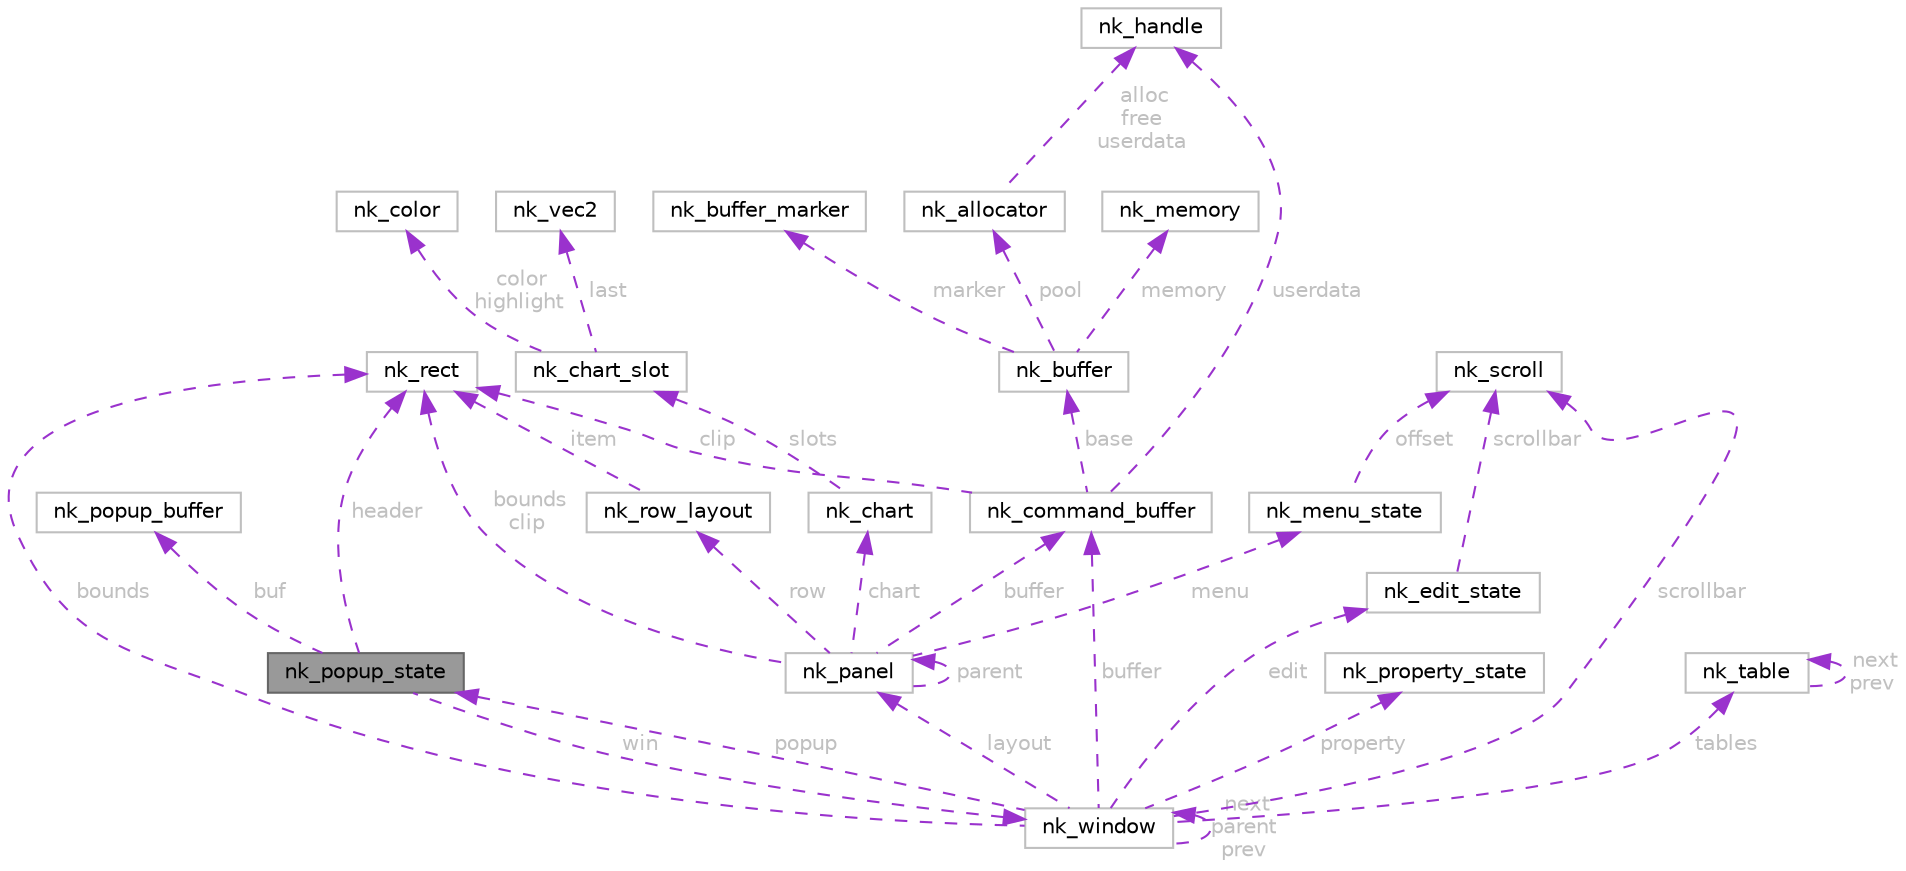 digraph "nk_popup_state"
{
 // LATEX_PDF_SIZE
  bgcolor="transparent";
  edge [fontname=Helvetica,fontsize=10,labelfontname=Helvetica,labelfontsize=10];
  node [fontname=Helvetica,fontsize=10,shape=box,height=0.2,width=0.4];
  Node1 [id="Node000001",label="nk_popup_state",height=0.2,width=0.4,color="gray40", fillcolor="grey60", style="filled", fontcolor="black",tooltip=" "];
  Node2 -> Node1 [id="edge1_Node000001_Node000002",dir="back",color="darkorchid3",style="dashed",tooltip=" ",label=" win",fontcolor="grey" ];
  Node2 [id="Node000002",label="nk_window",height=0.2,width=0.4,color="grey75", fillcolor="white", style="filled",URL="$structnk__window.html",tooltip=" "];
  Node3 -> Node2 [id="edge2_Node000002_Node000003",dir="back",color="darkorchid3",style="dashed",tooltip=" ",label=" bounds",fontcolor="grey" ];
  Node3 [id="Node000003",label="nk_rect",height=0.2,width=0.4,color="grey75", fillcolor="white", style="filled",URL="$structnk__rect.html",tooltip=" "];
  Node4 -> Node2 [id="edge3_Node000002_Node000004",dir="back",color="darkorchid3",style="dashed",tooltip=" ",label=" scrollbar",fontcolor="grey" ];
  Node4 [id="Node000004",label="nk_scroll",height=0.2,width=0.4,color="grey75", fillcolor="white", style="filled",URL="$structnk__scroll.html",tooltip=" "];
  Node5 -> Node2 [id="edge4_Node000002_Node000005",dir="back",color="darkorchid3",style="dashed",tooltip=" ",label=" buffer",fontcolor="grey" ];
  Node5 [id="Node000005",label="nk_command_buffer",height=0.2,width=0.4,color="grey75", fillcolor="white", style="filled",URL="$structnk__command__buffer.html",tooltip=" "];
  Node6 -> Node5 [id="edge5_Node000005_Node000006",dir="back",color="darkorchid3",style="dashed",tooltip=" ",label=" base",fontcolor="grey" ];
  Node6 [id="Node000006",label="nk_buffer",height=0.2,width=0.4,color="grey75", fillcolor="white", style="filled",URL="$structnk__buffer.html",tooltip=" "];
  Node7 -> Node6 [id="edge6_Node000006_Node000007",dir="back",color="darkorchid3",style="dashed",tooltip=" ",label=" marker",fontcolor="grey" ];
  Node7 [id="Node000007",label="nk_buffer_marker",height=0.2,width=0.4,color="grey75", fillcolor="white", style="filled",URL="$structnk__buffer__marker.html",tooltip=" "];
  Node8 -> Node6 [id="edge7_Node000006_Node000008",dir="back",color="darkorchid3",style="dashed",tooltip=" ",label=" pool",fontcolor="grey" ];
  Node8 [id="Node000008",label="nk_allocator",height=0.2,width=0.4,color="grey75", fillcolor="white", style="filled",URL="$structnk__allocator.html",tooltip=" "];
  Node9 -> Node8 [id="edge8_Node000008_Node000009",dir="back",color="darkorchid3",style="dashed",tooltip=" ",label=" alloc\nfree\nuserdata",fontcolor="grey" ];
  Node9 [id="Node000009",label="nk_handle",height=0.2,width=0.4,color="grey75", fillcolor="white", style="filled",URL="$unionnk__handle.html",tooltip=" "];
  Node10 -> Node6 [id="edge9_Node000006_Node000010",dir="back",color="darkorchid3",style="dashed",tooltip=" ",label=" memory",fontcolor="grey" ];
  Node10 [id="Node000010",label="nk_memory",height=0.2,width=0.4,color="grey75", fillcolor="white", style="filled",URL="$structnk__memory.html",tooltip=" "];
  Node3 -> Node5 [id="edge10_Node000005_Node000003",dir="back",color="darkorchid3",style="dashed",tooltip=" ",label=" clip",fontcolor="grey" ];
  Node9 -> Node5 [id="edge11_Node000005_Node000009",dir="back",color="darkorchid3",style="dashed",tooltip=" ",label=" userdata",fontcolor="grey" ];
  Node11 -> Node2 [id="edge12_Node000002_Node000011",dir="back",color="darkorchid3",style="dashed",tooltip=" ",label=" layout",fontcolor="grey" ];
  Node11 [id="Node000011",label="nk_panel",height=0.2,width=0.4,color="grey75", fillcolor="white", style="filled",URL="$structnk__panel.html",tooltip=" "];
  Node3 -> Node11 [id="edge13_Node000011_Node000003",dir="back",color="darkorchid3",style="dashed",tooltip=" ",label=" bounds\nclip",fontcolor="grey" ];
  Node12 -> Node11 [id="edge14_Node000011_Node000012",dir="back",color="darkorchid3",style="dashed",tooltip=" ",label=" menu",fontcolor="grey" ];
  Node12 [id="Node000012",label="nk_menu_state",height=0.2,width=0.4,color="grey75", fillcolor="white", style="filled",URL="$structnk__menu__state.html",tooltip=" "];
  Node4 -> Node12 [id="edge15_Node000012_Node000004",dir="back",color="darkorchid3",style="dashed",tooltip=" ",label=" offset",fontcolor="grey" ];
  Node13 -> Node11 [id="edge16_Node000011_Node000013",dir="back",color="darkorchid3",style="dashed",tooltip=" ",label=" row",fontcolor="grey" ];
  Node13 [id="Node000013",label="nk_row_layout",height=0.2,width=0.4,color="grey75", fillcolor="white", style="filled",URL="$structnk__row__layout.html",tooltip=" "];
  Node3 -> Node13 [id="edge17_Node000013_Node000003",dir="back",color="darkorchid3",style="dashed",tooltip=" ",label=" item",fontcolor="grey" ];
  Node14 -> Node11 [id="edge18_Node000011_Node000014",dir="back",color="darkorchid3",style="dashed",tooltip=" ",label=" chart",fontcolor="grey" ];
  Node14 [id="Node000014",label="nk_chart",height=0.2,width=0.4,color="grey75", fillcolor="white", style="filled",URL="$structnk__chart.html",tooltip=" "];
  Node15 -> Node14 [id="edge19_Node000014_Node000015",dir="back",color="darkorchid3",style="dashed",tooltip=" ",label=" slots",fontcolor="grey" ];
  Node15 [id="Node000015",label="nk_chart_slot",height=0.2,width=0.4,color="grey75", fillcolor="white", style="filled",URL="$structnk__chart__slot.html",tooltip=" "];
  Node16 -> Node15 [id="edge20_Node000015_Node000016",dir="back",color="darkorchid3",style="dashed",tooltip=" ",label=" color\nhighlight",fontcolor="grey" ];
  Node16 [id="Node000016",label="nk_color",height=0.2,width=0.4,color="grey75", fillcolor="white", style="filled",URL="$structnk__color.html",tooltip=" "];
  Node17 -> Node15 [id="edge21_Node000015_Node000017",dir="back",color="darkorchid3",style="dashed",tooltip=" ",label=" last",fontcolor="grey" ];
  Node17 [id="Node000017",label="nk_vec2",height=0.2,width=0.4,color="grey75", fillcolor="white", style="filled",URL="$structnk__vec2.html",tooltip=" "];
  Node5 -> Node11 [id="edge22_Node000011_Node000005",dir="back",color="darkorchid3",style="dashed",tooltip=" ",label=" buffer",fontcolor="grey" ];
  Node11 -> Node11 [id="edge23_Node000011_Node000011",dir="back",color="darkorchid3",style="dashed",tooltip=" ",label=" parent",fontcolor="grey" ];
  Node18 -> Node2 [id="edge24_Node000002_Node000018",dir="back",color="darkorchid3",style="dashed",tooltip=" ",label=" property",fontcolor="grey" ];
  Node18 [id="Node000018",label="nk_property_state",height=0.2,width=0.4,color="grey75", fillcolor="white", style="filled",URL="$structnk__property__state.html",tooltip=" "];
  Node1 -> Node2 [id="edge25_Node000002_Node000001",dir="back",color="darkorchid3",style="dashed",tooltip=" ",label=" popup",fontcolor="grey" ];
  Node19 -> Node2 [id="edge26_Node000002_Node000019",dir="back",color="darkorchid3",style="dashed",tooltip=" ",label=" edit",fontcolor="grey" ];
  Node19 [id="Node000019",label="nk_edit_state",height=0.2,width=0.4,color="grey75", fillcolor="white", style="filled",URL="$structnk__edit__state.html",tooltip=" "];
  Node4 -> Node19 [id="edge27_Node000019_Node000004",dir="back",color="darkorchid3",style="dashed",tooltip=" ",label=" scrollbar",fontcolor="grey" ];
  Node20 -> Node2 [id="edge28_Node000002_Node000020",dir="back",color="darkorchid3",style="dashed",tooltip=" ",label=" tables",fontcolor="grey" ];
  Node20 [id="Node000020",label="nk_table",height=0.2,width=0.4,color="grey75", fillcolor="white", style="filled",URL="$structnk__table.html",tooltip=" "];
  Node20 -> Node20 [id="edge29_Node000020_Node000020",dir="back",color="darkorchid3",style="dashed",tooltip=" ",label=" next\nprev",fontcolor="grey" ];
  Node2 -> Node2 [id="edge30_Node000002_Node000002",dir="back",color="darkorchid3",style="dashed",tooltip=" ",label=" next\nparent\nprev",fontcolor="grey" ];
  Node21 -> Node1 [id="edge31_Node000001_Node000021",dir="back",color="darkorchid3",style="dashed",tooltip=" ",label=" buf",fontcolor="grey" ];
  Node21 [id="Node000021",label="nk_popup_buffer",height=0.2,width=0.4,color="grey75", fillcolor="white", style="filled",URL="$structnk__popup__buffer.html",tooltip=" "];
  Node3 -> Node1 [id="edge32_Node000001_Node000003",dir="back",color="darkorchid3",style="dashed",tooltip=" ",label=" header",fontcolor="grey" ];
}

